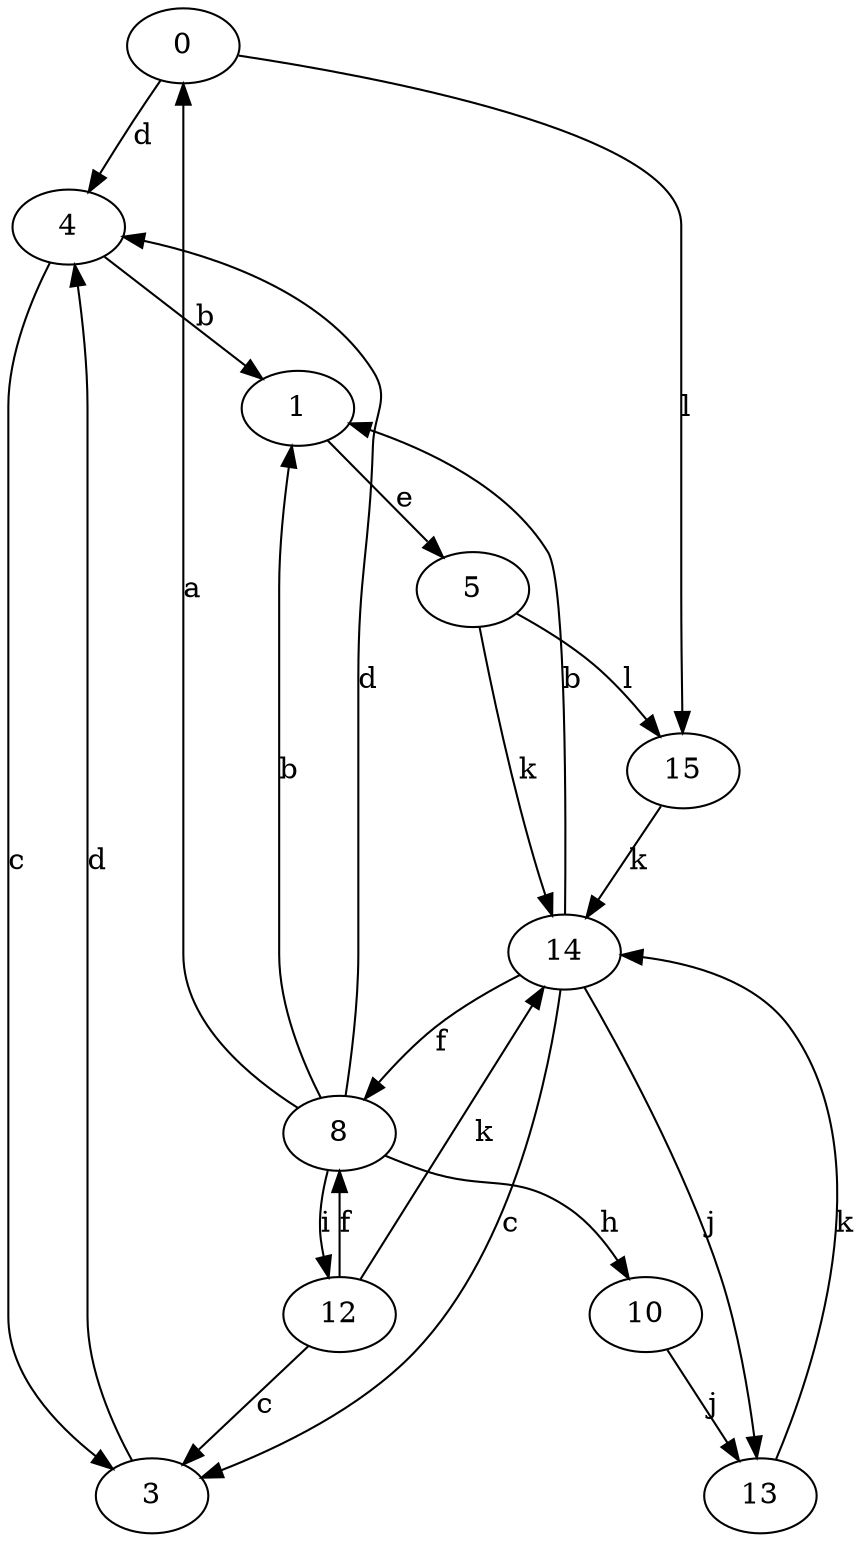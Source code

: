 strict digraph  {
0;
1;
3;
4;
5;
8;
10;
12;
13;
14;
15;
0 -> 4  [label=d];
0 -> 15  [label=l];
1 -> 5  [label=e];
3 -> 4  [label=d];
4 -> 1  [label=b];
4 -> 3  [label=c];
5 -> 14  [label=k];
5 -> 15  [label=l];
8 -> 0  [label=a];
8 -> 1  [label=b];
8 -> 4  [label=d];
8 -> 10  [label=h];
8 -> 12  [label=i];
10 -> 13  [label=j];
12 -> 3  [label=c];
12 -> 8  [label=f];
12 -> 14  [label=k];
13 -> 14  [label=k];
14 -> 1  [label=b];
14 -> 3  [label=c];
14 -> 8  [label=f];
14 -> 13  [label=j];
15 -> 14  [label=k];
}
